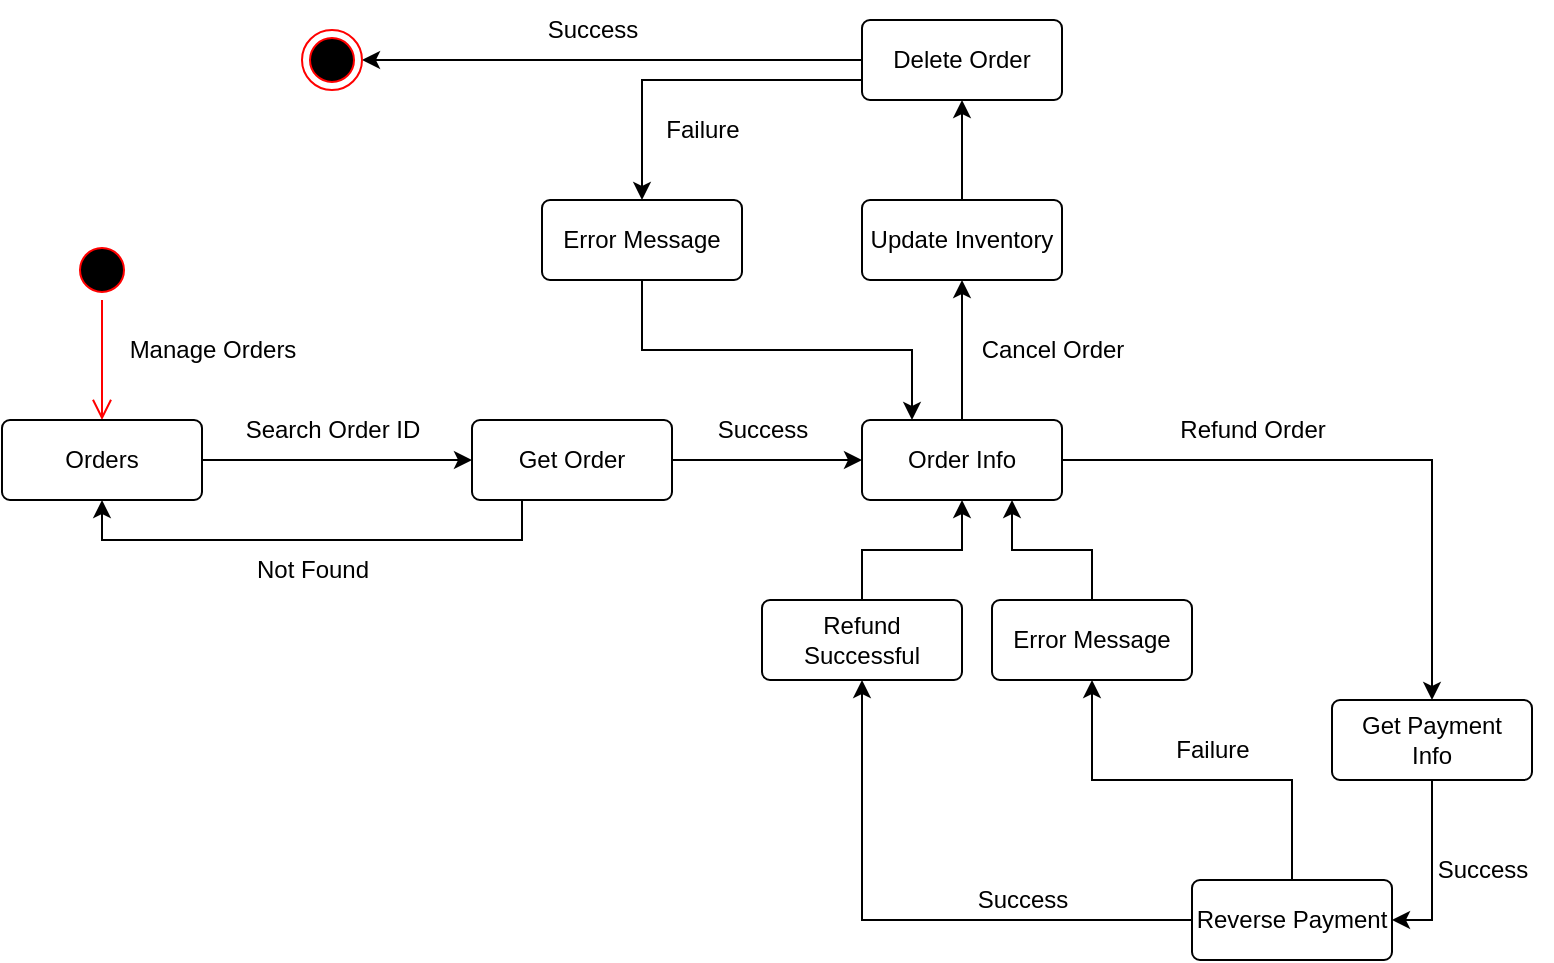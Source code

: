 <mxfile version="24.7.16">
  <diagram name="Page-1" id="y0Up9jAJ_rbTTUTgBe3h">
    <mxGraphModel dx="1434" dy="778" grid="1" gridSize="10" guides="1" tooltips="1" connect="1" arrows="1" fold="1" page="1" pageScale="1" pageWidth="850" pageHeight="1100" math="0" shadow="0">
      <root>
        <mxCell id="0" />
        <mxCell id="1" parent="0" />
        <mxCell id="r5ye3P-uED1gcWgzFyAL-1" value="" style="ellipse;html=1;shape=startState;fillColor=#000000;strokeColor=#ff0000;" vertex="1" parent="1">
          <mxGeometry x="73" y="430" width="30" height="30" as="geometry" />
        </mxCell>
        <mxCell id="r5ye3P-uED1gcWgzFyAL-2" value="" style="edgeStyle=orthogonalEdgeStyle;html=1;verticalAlign=bottom;endArrow=open;endSize=8;strokeColor=#ff0000;rounded=0;entryX=0.5;entryY=0;entryDx=0;entryDy=0;" edge="1" source="r5ye3P-uED1gcWgzFyAL-1" parent="1" target="r5ye3P-uED1gcWgzFyAL-3">
          <mxGeometry relative="1" as="geometry">
            <mxPoint x="88" y="570" as="targetPoint" />
          </mxGeometry>
        </mxCell>
        <mxCell id="r5ye3P-uED1gcWgzFyAL-21" style="edgeStyle=orthogonalEdgeStyle;rounded=0;orthogonalLoop=1;jettySize=auto;html=1;entryX=0;entryY=0.5;entryDx=0;entryDy=0;" edge="1" parent="1" source="r5ye3P-uED1gcWgzFyAL-3" target="r5ye3P-uED1gcWgzFyAL-19">
          <mxGeometry relative="1" as="geometry" />
        </mxCell>
        <mxCell id="r5ye3P-uED1gcWgzFyAL-3" value="Orders" style="rounded=1;arcSize=10;whiteSpace=wrap;html=1;align=center;" vertex="1" parent="1">
          <mxGeometry x="38" y="520" width="100" height="40" as="geometry" />
        </mxCell>
        <mxCell id="r5ye3P-uED1gcWgzFyAL-4" value="Manage Orders" style="text;html=1;align=center;verticalAlign=middle;resizable=0;points=[];autosize=1;strokeColor=none;fillColor=none;" vertex="1" parent="1">
          <mxGeometry x="88" y="470" width="110" height="30" as="geometry" />
        </mxCell>
        <mxCell id="r5ye3P-uED1gcWgzFyAL-33" style="edgeStyle=orthogonalEdgeStyle;rounded=0;orthogonalLoop=1;jettySize=auto;html=1;exitX=1;exitY=0.5;exitDx=0;exitDy=0;entryX=0.5;entryY=0;entryDx=0;entryDy=0;" edge="1" parent="1" source="r5ye3P-uED1gcWgzFyAL-5" target="r5ye3P-uED1gcWgzFyAL-9">
          <mxGeometry relative="1" as="geometry" />
        </mxCell>
        <mxCell id="r5ye3P-uED1gcWgzFyAL-35" style="edgeStyle=orthogonalEdgeStyle;rounded=0;orthogonalLoop=1;jettySize=auto;html=1;entryX=0.5;entryY=1;entryDx=0;entryDy=0;" edge="1" parent="1" source="r5ye3P-uED1gcWgzFyAL-5" target="r5ye3P-uED1gcWgzFyAL-34">
          <mxGeometry relative="1" as="geometry" />
        </mxCell>
        <mxCell id="r5ye3P-uED1gcWgzFyAL-5" value="Order Info" style="rounded=1;arcSize=10;whiteSpace=wrap;html=1;align=center;" vertex="1" parent="1">
          <mxGeometry x="468" y="520" width="100" height="40" as="geometry" />
        </mxCell>
        <mxCell id="r5ye3P-uED1gcWgzFyAL-7" value="Search Order ID" style="text;html=1;align=center;verticalAlign=middle;resizable=0;points=[];autosize=1;strokeColor=none;fillColor=none;" vertex="1" parent="1">
          <mxGeometry x="143" y="510" width="120" height="30" as="geometry" />
        </mxCell>
        <mxCell id="r5ye3P-uED1gcWgzFyAL-13" style="edgeStyle=orthogonalEdgeStyle;rounded=0;orthogonalLoop=1;jettySize=auto;html=1;entryX=1;entryY=0.5;entryDx=0;entryDy=0;exitX=0.5;exitY=1;exitDx=0;exitDy=0;" edge="1" parent="1" source="r5ye3P-uED1gcWgzFyAL-9" target="r5ye3P-uED1gcWgzFyAL-12">
          <mxGeometry relative="1" as="geometry" />
        </mxCell>
        <mxCell id="r5ye3P-uED1gcWgzFyAL-9" value="&lt;div&gt;Get Payment&lt;/div&gt;&lt;div&gt;Info&lt;br&gt;&lt;/div&gt;" style="rounded=1;arcSize=10;whiteSpace=wrap;html=1;align=center;" vertex="1" parent="1">
          <mxGeometry x="703" y="660" width="100" height="40" as="geometry" />
        </mxCell>
        <mxCell id="r5ye3P-uED1gcWgzFyAL-11" value="Refund Order" style="text;html=1;align=center;verticalAlign=middle;resizable=0;points=[];autosize=1;strokeColor=none;fillColor=none;" vertex="1" parent="1">
          <mxGeometry x="613" y="510" width="100" height="30" as="geometry" />
        </mxCell>
        <mxCell id="r5ye3P-uED1gcWgzFyAL-18" style="edgeStyle=orthogonalEdgeStyle;rounded=0;orthogonalLoop=1;jettySize=auto;html=1;exitX=0;exitY=0.5;exitDx=0;exitDy=0;entryX=0.5;entryY=1;entryDx=0;entryDy=0;" edge="1" parent="1" source="r5ye3P-uED1gcWgzFyAL-12" target="r5ye3P-uED1gcWgzFyAL-17">
          <mxGeometry relative="1" as="geometry" />
        </mxCell>
        <mxCell id="r5ye3P-uED1gcWgzFyAL-28" style="edgeStyle=orthogonalEdgeStyle;rounded=0;orthogonalLoop=1;jettySize=auto;html=1;entryX=0.5;entryY=1;entryDx=0;entryDy=0;" edge="1" parent="1" source="r5ye3P-uED1gcWgzFyAL-12" target="r5ye3P-uED1gcWgzFyAL-26">
          <mxGeometry relative="1" as="geometry" />
        </mxCell>
        <mxCell id="r5ye3P-uED1gcWgzFyAL-12" value="Reverse Payment" style="rounded=1;arcSize=10;whiteSpace=wrap;html=1;align=center;" vertex="1" parent="1">
          <mxGeometry x="633" y="750" width="100" height="40" as="geometry" />
        </mxCell>
        <mxCell id="r5ye3P-uED1gcWgzFyAL-15" value="Success" style="text;html=1;align=center;verticalAlign=middle;resizable=0;points=[];autosize=1;strokeColor=none;fillColor=none;" vertex="1" parent="1">
          <mxGeometry x="743" y="730" width="70" height="30" as="geometry" />
        </mxCell>
        <mxCell id="r5ye3P-uED1gcWgzFyAL-16" value="Success" style="text;html=1;align=center;verticalAlign=middle;resizable=0;points=[];autosize=1;strokeColor=none;fillColor=none;" vertex="1" parent="1">
          <mxGeometry x="513" y="745" width="70" height="30" as="geometry" />
        </mxCell>
        <mxCell id="r5ye3P-uED1gcWgzFyAL-32" style="edgeStyle=orthogonalEdgeStyle;rounded=0;orthogonalLoop=1;jettySize=auto;html=1;entryX=0.5;entryY=1;entryDx=0;entryDy=0;" edge="1" parent="1" source="r5ye3P-uED1gcWgzFyAL-17" target="r5ye3P-uED1gcWgzFyAL-5">
          <mxGeometry relative="1" as="geometry" />
        </mxCell>
        <mxCell id="r5ye3P-uED1gcWgzFyAL-17" value="Refund Successful" style="rounded=1;arcSize=10;whiteSpace=wrap;html=1;align=center;" vertex="1" parent="1">
          <mxGeometry x="418" y="610" width="100" height="40" as="geometry" />
        </mxCell>
        <mxCell id="r5ye3P-uED1gcWgzFyAL-22" style="edgeStyle=orthogonalEdgeStyle;rounded=0;orthogonalLoop=1;jettySize=auto;html=1;entryX=0;entryY=0.5;entryDx=0;entryDy=0;" edge="1" parent="1" source="r5ye3P-uED1gcWgzFyAL-19" target="r5ye3P-uED1gcWgzFyAL-5">
          <mxGeometry relative="1" as="geometry" />
        </mxCell>
        <mxCell id="r5ye3P-uED1gcWgzFyAL-24" style="edgeStyle=orthogonalEdgeStyle;rounded=0;orthogonalLoop=1;jettySize=auto;html=1;exitX=0.25;exitY=1;exitDx=0;exitDy=0;entryX=0.5;entryY=1;entryDx=0;entryDy=0;" edge="1" parent="1" source="r5ye3P-uED1gcWgzFyAL-19" target="r5ye3P-uED1gcWgzFyAL-3">
          <mxGeometry relative="1" as="geometry" />
        </mxCell>
        <mxCell id="r5ye3P-uED1gcWgzFyAL-19" value="Get Order " style="rounded=1;arcSize=10;whiteSpace=wrap;html=1;align=center;" vertex="1" parent="1">
          <mxGeometry x="273" y="520" width="100" height="40" as="geometry" />
        </mxCell>
        <mxCell id="r5ye3P-uED1gcWgzFyAL-23" value="Success" style="text;html=1;align=center;verticalAlign=middle;resizable=0;points=[];autosize=1;strokeColor=none;fillColor=none;" vertex="1" parent="1">
          <mxGeometry x="383" y="510" width="70" height="30" as="geometry" />
        </mxCell>
        <mxCell id="r5ye3P-uED1gcWgzFyAL-25" value="Not Found" style="text;html=1;align=center;verticalAlign=middle;resizable=0;points=[];autosize=1;strokeColor=none;fillColor=none;" vertex="1" parent="1">
          <mxGeometry x="153" y="580" width="80" height="30" as="geometry" />
        </mxCell>
        <mxCell id="r5ye3P-uED1gcWgzFyAL-31" style="edgeStyle=orthogonalEdgeStyle;rounded=0;orthogonalLoop=1;jettySize=auto;html=1;entryX=0.75;entryY=1;entryDx=0;entryDy=0;" edge="1" parent="1" source="r5ye3P-uED1gcWgzFyAL-26" target="r5ye3P-uED1gcWgzFyAL-5">
          <mxGeometry relative="1" as="geometry" />
        </mxCell>
        <mxCell id="r5ye3P-uED1gcWgzFyAL-26" value="&lt;div&gt;Error Message&lt;/div&gt;" style="rounded=1;arcSize=10;whiteSpace=wrap;html=1;align=center;" vertex="1" parent="1">
          <mxGeometry x="533" y="610" width="100" height="40" as="geometry" />
        </mxCell>
        <mxCell id="r5ye3P-uED1gcWgzFyAL-29" value="Failure" style="text;html=1;align=center;verticalAlign=middle;resizable=0;points=[];autosize=1;strokeColor=none;fillColor=none;" vertex="1" parent="1">
          <mxGeometry x="613" y="670" width="60" height="30" as="geometry" />
        </mxCell>
        <mxCell id="r5ye3P-uED1gcWgzFyAL-41" style="edgeStyle=orthogonalEdgeStyle;rounded=0;orthogonalLoop=1;jettySize=auto;html=1;entryX=0.5;entryY=1;entryDx=0;entryDy=0;" edge="1" parent="1" source="r5ye3P-uED1gcWgzFyAL-34" target="r5ye3P-uED1gcWgzFyAL-37">
          <mxGeometry relative="1" as="geometry" />
        </mxCell>
        <mxCell id="r5ye3P-uED1gcWgzFyAL-34" value="Update Inventory" style="rounded=1;arcSize=10;whiteSpace=wrap;html=1;align=center;" vertex="1" parent="1">
          <mxGeometry x="468" y="410" width="100" height="40" as="geometry" />
        </mxCell>
        <mxCell id="r5ye3P-uED1gcWgzFyAL-36" value="Cancel Order" style="text;html=1;align=center;verticalAlign=middle;resizable=0;points=[];autosize=1;strokeColor=none;fillColor=none;" vertex="1" parent="1">
          <mxGeometry x="513" y="470" width="100" height="30" as="geometry" />
        </mxCell>
        <mxCell id="r5ye3P-uED1gcWgzFyAL-42" style="edgeStyle=orthogonalEdgeStyle;rounded=0;orthogonalLoop=1;jettySize=auto;html=1;entryX=1;entryY=0.5;entryDx=0;entryDy=0;" edge="1" parent="1" source="r5ye3P-uED1gcWgzFyAL-37" target="r5ye3P-uED1gcWgzFyAL-39">
          <mxGeometry relative="1" as="geometry" />
        </mxCell>
        <mxCell id="r5ye3P-uED1gcWgzFyAL-45" style="edgeStyle=orthogonalEdgeStyle;rounded=0;orthogonalLoop=1;jettySize=auto;html=1;exitX=0;exitY=0.75;exitDx=0;exitDy=0;entryX=0.5;entryY=0;entryDx=0;entryDy=0;" edge="1" parent="1" source="r5ye3P-uED1gcWgzFyAL-37" target="r5ye3P-uED1gcWgzFyAL-44">
          <mxGeometry relative="1" as="geometry" />
        </mxCell>
        <mxCell id="r5ye3P-uED1gcWgzFyAL-37" value="Delete Order" style="rounded=1;arcSize=10;whiteSpace=wrap;html=1;align=center;" vertex="1" parent="1">
          <mxGeometry x="468" y="320" width="100" height="40" as="geometry" />
        </mxCell>
        <mxCell id="r5ye3P-uED1gcWgzFyAL-39" value="" style="ellipse;html=1;shape=endState;fillColor=#000000;strokeColor=#ff0000;" vertex="1" parent="1">
          <mxGeometry x="188" y="325" width="30" height="30" as="geometry" />
        </mxCell>
        <mxCell id="r5ye3P-uED1gcWgzFyAL-43" value="Success" style="text;html=1;align=center;verticalAlign=middle;resizable=0;points=[];autosize=1;strokeColor=none;fillColor=none;" vertex="1" parent="1">
          <mxGeometry x="298" y="310" width="70" height="30" as="geometry" />
        </mxCell>
        <mxCell id="r5ye3P-uED1gcWgzFyAL-47" style="edgeStyle=orthogonalEdgeStyle;rounded=0;orthogonalLoop=1;jettySize=auto;html=1;exitX=0.5;exitY=1;exitDx=0;exitDy=0;entryX=0.25;entryY=0;entryDx=0;entryDy=0;" edge="1" parent="1" source="r5ye3P-uED1gcWgzFyAL-44" target="r5ye3P-uED1gcWgzFyAL-5">
          <mxGeometry relative="1" as="geometry" />
        </mxCell>
        <mxCell id="r5ye3P-uED1gcWgzFyAL-44" value="Error Message" style="rounded=1;arcSize=10;whiteSpace=wrap;html=1;align=center;" vertex="1" parent="1">
          <mxGeometry x="308" y="410" width="100" height="40" as="geometry" />
        </mxCell>
        <mxCell id="r5ye3P-uED1gcWgzFyAL-46" value="Failure" style="text;html=1;align=center;verticalAlign=middle;resizable=0;points=[];autosize=1;strokeColor=none;fillColor=none;" vertex="1" parent="1">
          <mxGeometry x="358" y="360" width="60" height="30" as="geometry" />
        </mxCell>
      </root>
    </mxGraphModel>
  </diagram>
</mxfile>
